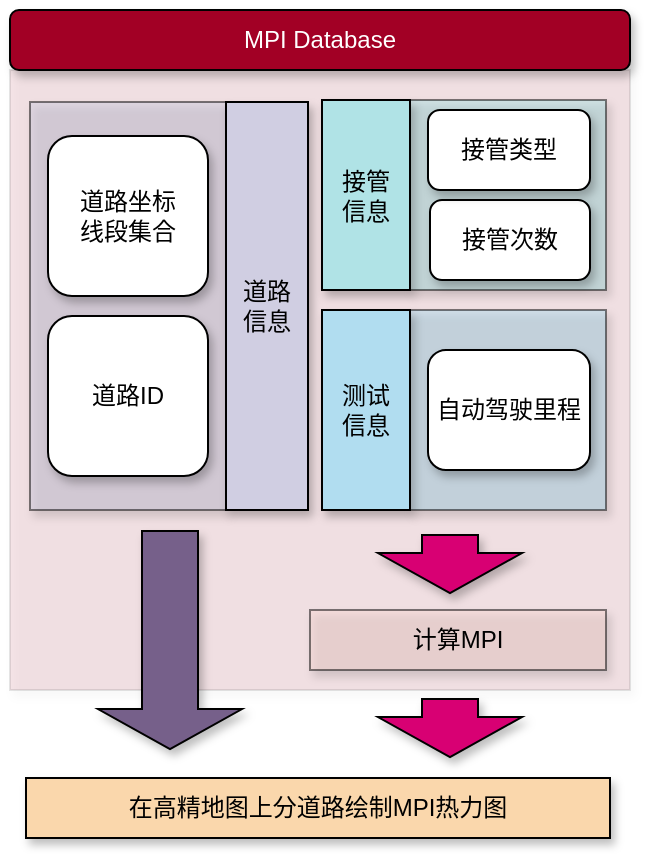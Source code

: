 <mxfile version="20.2.6" type="github">
  <diagram id="GZnJCpQ3d5WbazsN9seQ" name="第 1 页">
    <mxGraphModel dx="1127" dy="667" grid="1" gridSize="10" guides="1" tooltips="1" connect="1" arrows="1" fold="1" page="1" pageScale="1" pageWidth="827" pageHeight="1169" math="0" shadow="0">
      <root>
        <mxCell id="0" />
        <mxCell id="1" parent="0" />
        <mxCell id="ABLpHvJe-SKRw2Y4EDqh-16" value="" style="rounded=0;whiteSpace=wrap;html=1;fillColor=#a20025;fontColor=#ffffff;strokeColor=#000000;opacity=10;shadow=1;" vertex="1" parent="1">
          <mxGeometry x="240" y="210" width="310" height="310" as="geometry" />
        </mxCell>
        <mxCell id="ABLpHvJe-SKRw2Y4EDqh-6" value="" style="rounded=0;whiteSpace=wrap;html=1;fillColor=#b1ddf0;strokeColor=#000000;opacity=50;shadow=1;" vertex="1" parent="1">
          <mxGeometry x="440" y="330" width="98" height="100" as="geometry" />
        </mxCell>
        <mxCell id="ABLpHvJe-SKRw2Y4EDqh-5" value="" style="rounded=0;whiteSpace=wrap;html=1;fillColor=#b0e3e6;strokeColor=#000000;opacity=50;shadow=1;" vertex="1" parent="1">
          <mxGeometry x="440" y="225" width="98" height="95" as="geometry" />
        </mxCell>
        <mxCell id="ABLpHvJe-SKRw2Y4EDqh-4" value="" style="rounded=0;whiteSpace=wrap;html=1;fillColor=#d0cee2;strokeColor=#000000;opacity=50;shadow=1;" vertex="1" parent="1">
          <mxGeometry x="250" y="226" width="98" height="204" as="geometry" />
        </mxCell>
        <mxCell id="tpxF0HcjHLxn8Adc8xrV-14" value="&lt;div&gt;测试&lt;/div&gt;&lt;div&gt;信息&lt;/div&gt;" style="rounded=0;whiteSpace=wrap;html=1;fillColor=#b1ddf0;strokeColor=#000000;shadow=1;" parent="1" vertex="1">
          <mxGeometry x="396" y="330" width="44" height="100" as="geometry" />
        </mxCell>
        <mxCell id="tpxF0HcjHLxn8Adc8xrV-1" value="MPI Database" style="rounded=1;whiteSpace=wrap;html=1;fillColor=#a20025;fontColor=#ffffff;strokeColor=#000000;shadow=1;" parent="1" vertex="1">
          <mxGeometry x="240" y="180" width="310" height="30" as="geometry" />
        </mxCell>
        <mxCell id="tpxF0HcjHLxn8Adc8xrV-6" value="&lt;div&gt;接管次数&lt;/div&gt;" style="rounded=1;whiteSpace=wrap;html=1;strokeColor=#000000;shadow=1;" parent="1" vertex="1">
          <mxGeometry x="450" y="275" width="80" height="40" as="geometry" />
        </mxCell>
        <mxCell id="tpxF0HcjHLxn8Adc8xrV-8" value="自动驾驶里程" style="rounded=1;whiteSpace=wrap;html=1;strokeColor=#000000;shadow=1;" parent="1" vertex="1">
          <mxGeometry x="449" y="350" width="81" height="60" as="geometry" />
        </mxCell>
        <mxCell id="tpxF0HcjHLxn8Adc8xrV-9" value="&lt;div&gt;道路坐标&lt;/div&gt;&lt;div&gt;线段集合&lt;br&gt;&lt;/div&gt;" style="rounded=1;whiteSpace=wrap;html=1;strokeColor=#000000;shadow=1;" parent="1" vertex="1">
          <mxGeometry x="259" y="243" width="80" height="80" as="geometry" />
        </mxCell>
        <mxCell id="tpxF0HcjHLxn8Adc8xrV-12" value="&lt;div&gt;接管&lt;/div&gt;&lt;div&gt;信息&lt;/div&gt;" style="rounded=0;whiteSpace=wrap;html=1;fillColor=#b0e3e6;strokeColor=#000000;shadow=1;" parent="1" vertex="1">
          <mxGeometry x="396" y="225" width="44" height="95" as="geometry" />
        </mxCell>
        <mxCell id="tpxF0HcjHLxn8Adc8xrV-13" value="&lt;div&gt;道路&lt;/div&gt;&lt;div&gt;信息&lt;/div&gt;" style="rounded=0;whiteSpace=wrap;html=1;fillColor=#d0cee2;strokeColor=#000000;shadow=1;" parent="1" vertex="1">
          <mxGeometry x="348" y="226" width="41" height="204" as="geometry" />
        </mxCell>
        <mxCell id="tpxF0HcjHLxn8Adc8xrV-5" value="&lt;div&gt;接管类型&lt;/div&gt;" style="rounded=1;whiteSpace=wrap;html=1;strokeColor=#000000;shadow=1;" parent="1" vertex="1">
          <mxGeometry x="449" y="230" width="81" height="40" as="geometry" />
        </mxCell>
        <mxCell id="ABLpHvJe-SKRw2Y4EDqh-3" value="道路ID" style="rounded=1;whiteSpace=wrap;html=1;strokeColor=#000000;shadow=1;" vertex="1" parent="1">
          <mxGeometry x="259" y="333" width="80" height="80" as="geometry" />
        </mxCell>
        <mxCell id="ABLpHvJe-SKRw2Y4EDqh-8" value="" style="shape=flexArrow;endArrow=classic;html=1;rounded=0;endWidth=43;endSize=6.33;width=28;fillColor=#d80073;strokeColor=#000000;shadow=1;" edge="1" parent="1">
          <mxGeometry width="50" height="50" relative="1" as="geometry">
            <mxPoint x="460" y="442" as="sourcePoint" />
            <mxPoint x="460" y="472" as="targetPoint" />
          </mxGeometry>
        </mxCell>
        <mxCell id="ABLpHvJe-SKRw2Y4EDqh-9" value="计算MPI" style="rounded=0;whiteSpace=wrap;html=1;opacity=50;fillColor=#fad9d5;strokeColor=#000000;shadow=1;" vertex="1" parent="1">
          <mxGeometry x="390" y="480" width="148" height="30" as="geometry" />
        </mxCell>
        <mxCell id="ABLpHvJe-SKRw2Y4EDqh-10" value="" style="shape=flexArrow;endArrow=classic;html=1;rounded=0;endWidth=43;endSize=6.33;width=28;fillColor=#76608a;strokeColor=#000000;shadow=1;" edge="1" parent="1">
          <mxGeometry width="50" height="50" relative="1" as="geometry">
            <mxPoint x="320" y="440" as="sourcePoint" />
            <mxPoint x="320" y="550" as="targetPoint" />
          </mxGeometry>
        </mxCell>
        <mxCell id="ABLpHvJe-SKRw2Y4EDqh-12" value="" style="shape=flexArrow;endArrow=classic;html=1;rounded=0;endWidth=43;endSize=6.33;width=28;fillColor=#d80073;strokeColor=#000000;shadow=1;" edge="1" parent="1">
          <mxGeometry width="50" height="50" relative="1" as="geometry">
            <mxPoint x="460" y="524" as="sourcePoint" />
            <mxPoint x="460" y="554" as="targetPoint" />
          </mxGeometry>
        </mxCell>
        <mxCell id="ABLpHvJe-SKRw2Y4EDqh-13" value="在高精地图上分道路绘制MPI热力图" style="rounded=0;whiteSpace=wrap;html=1;fillColor=#fad7ac;strokeColor=#000000;shadow=1;" vertex="1" parent="1">
          <mxGeometry x="248" y="564" width="292" height="30" as="geometry" />
        </mxCell>
      </root>
    </mxGraphModel>
  </diagram>
</mxfile>
